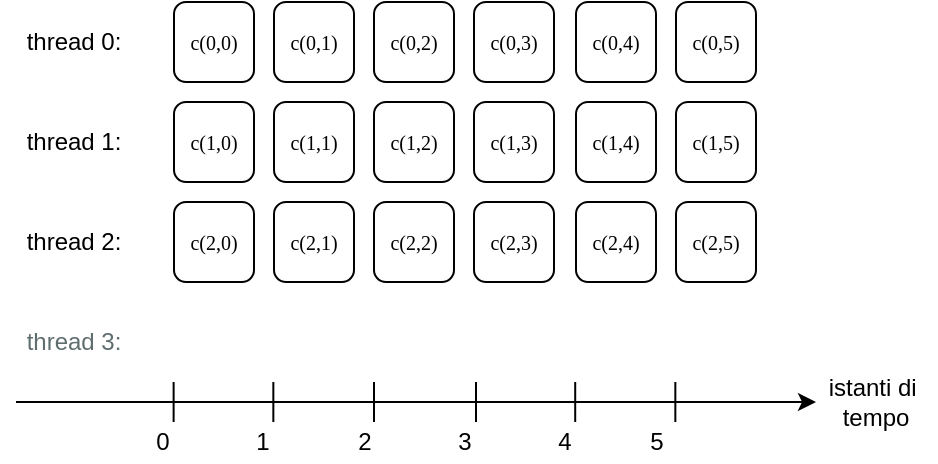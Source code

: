 <mxfile version="24.7.17">
  <diagram name="Pagina-1" id="VIKsGL4nACPv0XOjfEhr">
    <mxGraphModel dx="801" dy="459" grid="1" gridSize="10" guides="1" tooltips="1" connect="1" arrows="1" fold="1" page="1" pageScale="1" pageWidth="827" pageHeight="1169" math="1" shadow="0">
      <root>
        <mxCell id="0" />
        <mxCell id="1" parent="0" />
        <mxCell id="t_MSkzma5GTj4eWA2Tr6-1" value="thread 0:" style="text;html=1;align=center;verticalAlign=middle;whiteSpace=wrap;rounded=0;" parent="1" vertex="1">
          <mxGeometry x="279" y="240" width="60" height="40" as="geometry" />
        </mxCell>
        <mxCell id="t_MSkzma5GTj4eWA2Tr6-2" value="thread 1:" style="text;html=1;align=center;verticalAlign=middle;whiteSpace=wrap;rounded=0;" parent="1" vertex="1">
          <mxGeometry x="279" y="290" width="60" height="40" as="geometry" />
        </mxCell>
        <mxCell id="t_MSkzma5GTj4eWA2Tr6-3" value="thread 2:" style="text;html=1;align=center;verticalAlign=middle;whiteSpace=wrap;rounded=0;" parent="1" vertex="1">
          <mxGeometry x="279" y="340" width="60" height="40" as="geometry" />
        </mxCell>
        <mxCell id="t_MSkzma5GTj4eWA2Tr6-4" value="thread 3:" style="text;html=1;align=center;verticalAlign=middle;whiteSpace=wrap;rounded=0;fontColor=#5F6D6E;" parent="1" vertex="1">
          <mxGeometry x="279" y="390" width="60" height="40" as="geometry" />
        </mxCell>
        <mxCell id="t_MSkzma5GTj4eWA2Tr6-5" value="c(0,0)" style="rounded=1;whiteSpace=wrap;html=1;fillColor=none;fontFamily=Lucida Console;fontSize=10;" parent="1" vertex="1">
          <mxGeometry x="359" y="240" width="40" height="40" as="geometry" />
        </mxCell>
        <mxCell id="t_MSkzma5GTj4eWA2Tr6-6" value="&lt;span style=&quot;font-family: &amp;quot;Lucida Console&amp;quot;; font-size: 10px;&quot;&gt;c(0,1)&lt;/span&gt;" style="rounded=1;whiteSpace=wrap;html=1;fillColor=none;" parent="1" vertex="1">
          <mxGeometry x="409" y="240" width="40" height="40" as="geometry" />
        </mxCell>
        <mxCell id="t_MSkzma5GTj4eWA2Tr6-7" value="&lt;span style=&quot;font-family: &amp;quot;Lucida Console&amp;quot;; font-size: 10px;&quot;&gt;c(0,2)&lt;/span&gt;" style="rounded=1;whiteSpace=wrap;html=1;fillColor=none;" parent="1" vertex="1">
          <mxGeometry x="459" y="240" width="40" height="40" as="geometry" />
        </mxCell>
        <mxCell id="t_MSkzma5GTj4eWA2Tr6-8" value="&lt;span style=&quot;font-family: &amp;quot;Lucida Console&amp;quot;; font-size: 10px;&quot;&gt;c(0,3)&lt;/span&gt;" style="rounded=1;whiteSpace=wrap;html=1;fillColor=none;" parent="1" vertex="1">
          <mxGeometry x="509" y="240" width="40" height="40" as="geometry" />
        </mxCell>
        <mxCell id="t_MSkzma5GTj4eWA2Tr6-9" value="c(1,0)" style="rounded=1;whiteSpace=wrap;html=1;fillColor=none;fontFamily=Lucida Console;fontSize=10;" parent="1" vertex="1">
          <mxGeometry x="359" y="290" width="40" height="40" as="geometry" />
        </mxCell>
        <mxCell id="t_MSkzma5GTj4eWA2Tr6-10" value="&lt;span style=&quot;font-family: &amp;quot;Lucida Console&amp;quot;; font-size: 10px;&quot;&gt;c(1,1)&lt;/span&gt;" style="rounded=1;whiteSpace=wrap;html=1;fillColor=none;" parent="1" vertex="1">
          <mxGeometry x="409" y="290" width="40" height="40" as="geometry" />
        </mxCell>
        <mxCell id="t_MSkzma5GTj4eWA2Tr6-11" value="&lt;span style=&quot;font-family: &amp;quot;Lucida Console&amp;quot;; font-size: 10px;&quot;&gt;c(1,2)&lt;/span&gt;" style="rounded=1;whiteSpace=wrap;html=1;fillColor=none;" parent="1" vertex="1">
          <mxGeometry x="459" y="290" width="40" height="40" as="geometry" />
        </mxCell>
        <mxCell id="t_MSkzma5GTj4eWA2Tr6-12" value="&lt;span style=&quot;font-family: &amp;quot;Lucida Console&amp;quot;; font-size: 10px;&quot;&gt;c(1,3)&lt;/span&gt;" style="rounded=1;whiteSpace=wrap;html=1;fillColor=none;" parent="1" vertex="1">
          <mxGeometry x="509" y="290" width="40" height="40" as="geometry" />
        </mxCell>
        <mxCell id="t_MSkzma5GTj4eWA2Tr6-13" value="c(2,0)" style="rounded=1;whiteSpace=wrap;html=1;fillColor=none;fontFamily=Lucida Console;fontSize=10;" parent="1" vertex="1">
          <mxGeometry x="359" y="340" width="40" height="40" as="geometry" />
        </mxCell>
        <mxCell id="t_MSkzma5GTj4eWA2Tr6-14" value="&lt;span style=&quot;font-family: &amp;quot;Lucida Console&amp;quot;; font-size: 10px;&quot;&gt;c(2,1)&lt;/span&gt;" style="rounded=1;whiteSpace=wrap;html=1;fillColor=none;" parent="1" vertex="1">
          <mxGeometry x="409" y="340" width="40" height="40" as="geometry" />
        </mxCell>
        <mxCell id="t_MSkzma5GTj4eWA2Tr6-15" value="&lt;span style=&quot;font-family: &amp;quot;Lucida Console&amp;quot;; font-size: 10px;&quot;&gt;c(2,2)&lt;/span&gt;" style="rounded=1;whiteSpace=wrap;html=1;fillColor=none;" parent="1" vertex="1">
          <mxGeometry x="459" y="340" width="40" height="40" as="geometry" />
        </mxCell>
        <mxCell id="t_MSkzma5GTj4eWA2Tr6-16" value="&lt;span style=&quot;font-family: &amp;quot;Lucida Console&amp;quot;; font-size: 10px;&quot;&gt;c(2,3)&lt;/span&gt;" style="rounded=1;whiteSpace=wrap;html=1;fillColor=none;" parent="1" vertex="1">
          <mxGeometry x="509" y="340" width="40" height="40" as="geometry" />
        </mxCell>
        <mxCell id="t_MSkzma5GTj4eWA2Tr6-21" value="&lt;span style=&quot;font-family: &amp;quot;Lucida Console&amp;quot;; font-size: 10px;&quot;&gt;c(0,4)&lt;/span&gt;" style="rounded=1;whiteSpace=wrap;html=1;fillColor=none;" parent="1" vertex="1">
          <mxGeometry x="560" y="240" width="40" height="40" as="geometry" />
        </mxCell>
        <mxCell id="t_MSkzma5GTj4eWA2Tr6-22" value="&lt;span style=&quot;font-family: &amp;quot;Lucida Console&amp;quot;; font-size: 10px;&quot;&gt;c(0,5)&lt;/span&gt;" style="rounded=1;whiteSpace=wrap;html=1;fillColor=none;" parent="1" vertex="1">
          <mxGeometry x="610" y="240" width="40" height="40" as="geometry" />
        </mxCell>
        <mxCell id="t_MSkzma5GTj4eWA2Tr6-23" value="&lt;span style=&quot;font-family: &amp;quot;Lucida Console&amp;quot;; font-size: 10px;&quot;&gt;c(1,4)&lt;/span&gt;" style="rounded=1;whiteSpace=wrap;html=1;fillColor=none;" parent="1" vertex="1">
          <mxGeometry x="560" y="290" width="40" height="40" as="geometry" />
        </mxCell>
        <mxCell id="t_MSkzma5GTj4eWA2Tr6-24" value="&lt;span style=&quot;font-family: &amp;quot;Lucida Console&amp;quot;; font-size: 10px;&quot;&gt;c(1,5)&lt;/span&gt;" style="rounded=1;whiteSpace=wrap;html=1;fillColor=none;" parent="1" vertex="1">
          <mxGeometry x="610" y="290" width="40" height="40" as="geometry" />
        </mxCell>
        <mxCell id="t_MSkzma5GTj4eWA2Tr6-25" value="&lt;span style=&quot;font-family: &amp;quot;Lucida Console&amp;quot;; font-size: 10px;&quot;&gt;c(2,4)&lt;/span&gt;" style="rounded=1;whiteSpace=wrap;html=1;fillColor=none;" parent="1" vertex="1">
          <mxGeometry x="560" y="340" width="40" height="40" as="geometry" />
        </mxCell>
        <mxCell id="t_MSkzma5GTj4eWA2Tr6-26" value="&lt;span style=&quot;font-family: &amp;quot;Lucida Console&amp;quot;; font-size: 10px;&quot;&gt;c(2,5)&lt;/span&gt;" style="rounded=1;whiteSpace=wrap;html=1;fillColor=none;" parent="1" vertex="1">
          <mxGeometry x="610" y="340" width="40" height="40" as="geometry" />
        </mxCell>
        <mxCell id="ZrnVpi37q1G2A4X5CbWK-1" value="" style="endArrow=classic;html=1;rounded=0;" edge="1" parent="1" target="ZrnVpi37q1G2A4X5CbWK-2">
          <mxGeometry width="50" height="50" relative="1" as="geometry">
            <mxPoint x="280" y="440" as="sourcePoint" />
            <mxPoint x="710" y="440" as="targetPoint" />
          </mxGeometry>
        </mxCell>
        <mxCell id="ZrnVpi37q1G2A4X5CbWK-2" value="istanti di&amp;nbsp;&lt;div&gt;tempo&lt;/div&gt;" style="text;html=1;align=center;verticalAlign=middle;whiteSpace=wrap;rounded=0;" vertex="1" parent="1">
          <mxGeometry x="680" y="425" width="60" height="30" as="geometry" />
        </mxCell>
        <mxCell id="ZrnVpi37q1G2A4X5CbWK-3" value="" style="endArrow=none;html=1;rounded=0;" edge="1" parent="1">
          <mxGeometry width="50" height="50" relative="1" as="geometry">
            <mxPoint x="358.81" y="450" as="sourcePoint" />
            <mxPoint x="358.81" y="430" as="targetPoint" />
          </mxGeometry>
        </mxCell>
        <mxCell id="ZrnVpi37q1G2A4X5CbWK-4" value="" style="endArrow=none;html=1;rounded=0;" edge="1" parent="1">
          <mxGeometry width="50" height="50" relative="1" as="geometry">
            <mxPoint x="408.67" y="450" as="sourcePoint" />
            <mxPoint x="408.67" y="430" as="targetPoint" />
          </mxGeometry>
        </mxCell>
        <mxCell id="ZrnVpi37q1G2A4X5CbWK-5" value="" style="endArrow=none;html=1;rounded=0;" edge="1" parent="1">
          <mxGeometry width="50" height="50" relative="1" as="geometry">
            <mxPoint x="459" y="450" as="sourcePoint" />
            <mxPoint x="459" y="430" as="targetPoint" />
          </mxGeometry>
        </mxCell>
        <mxCell id="ZrnVpi37q1G2A4X5CbWK-7" value="" style="endArrow=none;html=1;rounded=0;" edge="1" parent="1">
          <mxGeometry width="50" height="50" relative="1" as="geometry">
            <mxPoint x="510" y="450" as="sourcePoint" />
            <mxPoint x="510" y="430" as="targetPoint" />
          </mxGeometry>
        </mxCell>
        <mxCell id="ZrnVpi37q1G2A4X5CbWK-8" value="" style="endArrow=none;html=1;rounded=0;" edge="1" parent="1">
          <mxGeometry width="50" height="50" relative="1" as="geometry">
            <mxPoint x="559.6" y="450" as="sourcePoint" />
            <mxPoint x="559.6" y="430" as="targetPoint" />
          </mxGeometry>
        </mxCell>
        <mxCell id="ZrnVpi37q1G2A4X5CbWK-9" value="" style="endArrow=none;html=1;rounded=0;" edge="1" parent="1">
          <mxGeometry width="50" height="50" relative="1" as="geometry">
            <mxPoint x="609.67" y="450" as="sourcePoint" />
            <mxPoint x="609.67" y="430" as="targetPoint" />
          </mxGeometry>
        </mxCell>
        <mxCell id="ZrnVpi37q1G2A4X5CbWK-11" value="0" style="text;html=1;align=center;verticalAlign=middle;whiteSpace=wrap;rounded=0;" vertex="1" parent="1">
          <mxGeometry x="348" y="450" width="11" height="20" as="geometry" />
        </mxCell>
        <mxCell id="ZrnVpi37q1G2A4X5CbWK-12" value="1" style="text;html=1;align=center;verticalAlign=middle;whiteSpace=wrap;rounded=0;" vertex="1" parent="1">
          <mxGeometry x="398" y="450" width="11" height="20" as="geometry" />
        </mxCell>
        <mxCell id="ZrnVpi37q1G2A4X5CbWK-13" value="2" style="text;html=1;align=center;verticalAlign=middle;whiteSpace=wrap;rounded=0;" vertex="1" parent="1">
          <mxGeometry x="449" y="450" width="11" height="20" as="geometry" />
        </mxCell>
        <mxCell id="ZrnVpi37q1G2A4X5CbWK-15" value="3" style="text;html=1;align=center;verticalAlign=middle;whiteSpace=wrap;rounded=0;" vertex="1" parent="1">
          <mxGeometry x="499" y="450" width="11" height="20" as="geometry" />
        </mxCell>
        <mxCell id="ZrnVpi37q1G2A4X5CbWK-16" value="4" style="text;html=1;align=center;verticalAlign=middle;whiteSpace=wrap;rounded=0;" vertex="1" parent="1">
          <mxGeometry x="549" y="450" width="11" height="20" as="geometry" />
        </mxCell>
        <mxCell id="ZrnVpi37q1G2A4X5CbWK-17" value="5" style="text;html=1;align=center;verticalAlign=middle;whiteSpace=wrap;rounded=0;" vertex="1" parent="1">
          <mxGeometry x="595" y="450" width="11" height="20" as="geometry" />
        </mxCell>
      </root>
    </mxGraphModel>
  </diagram>
</mxfile>
